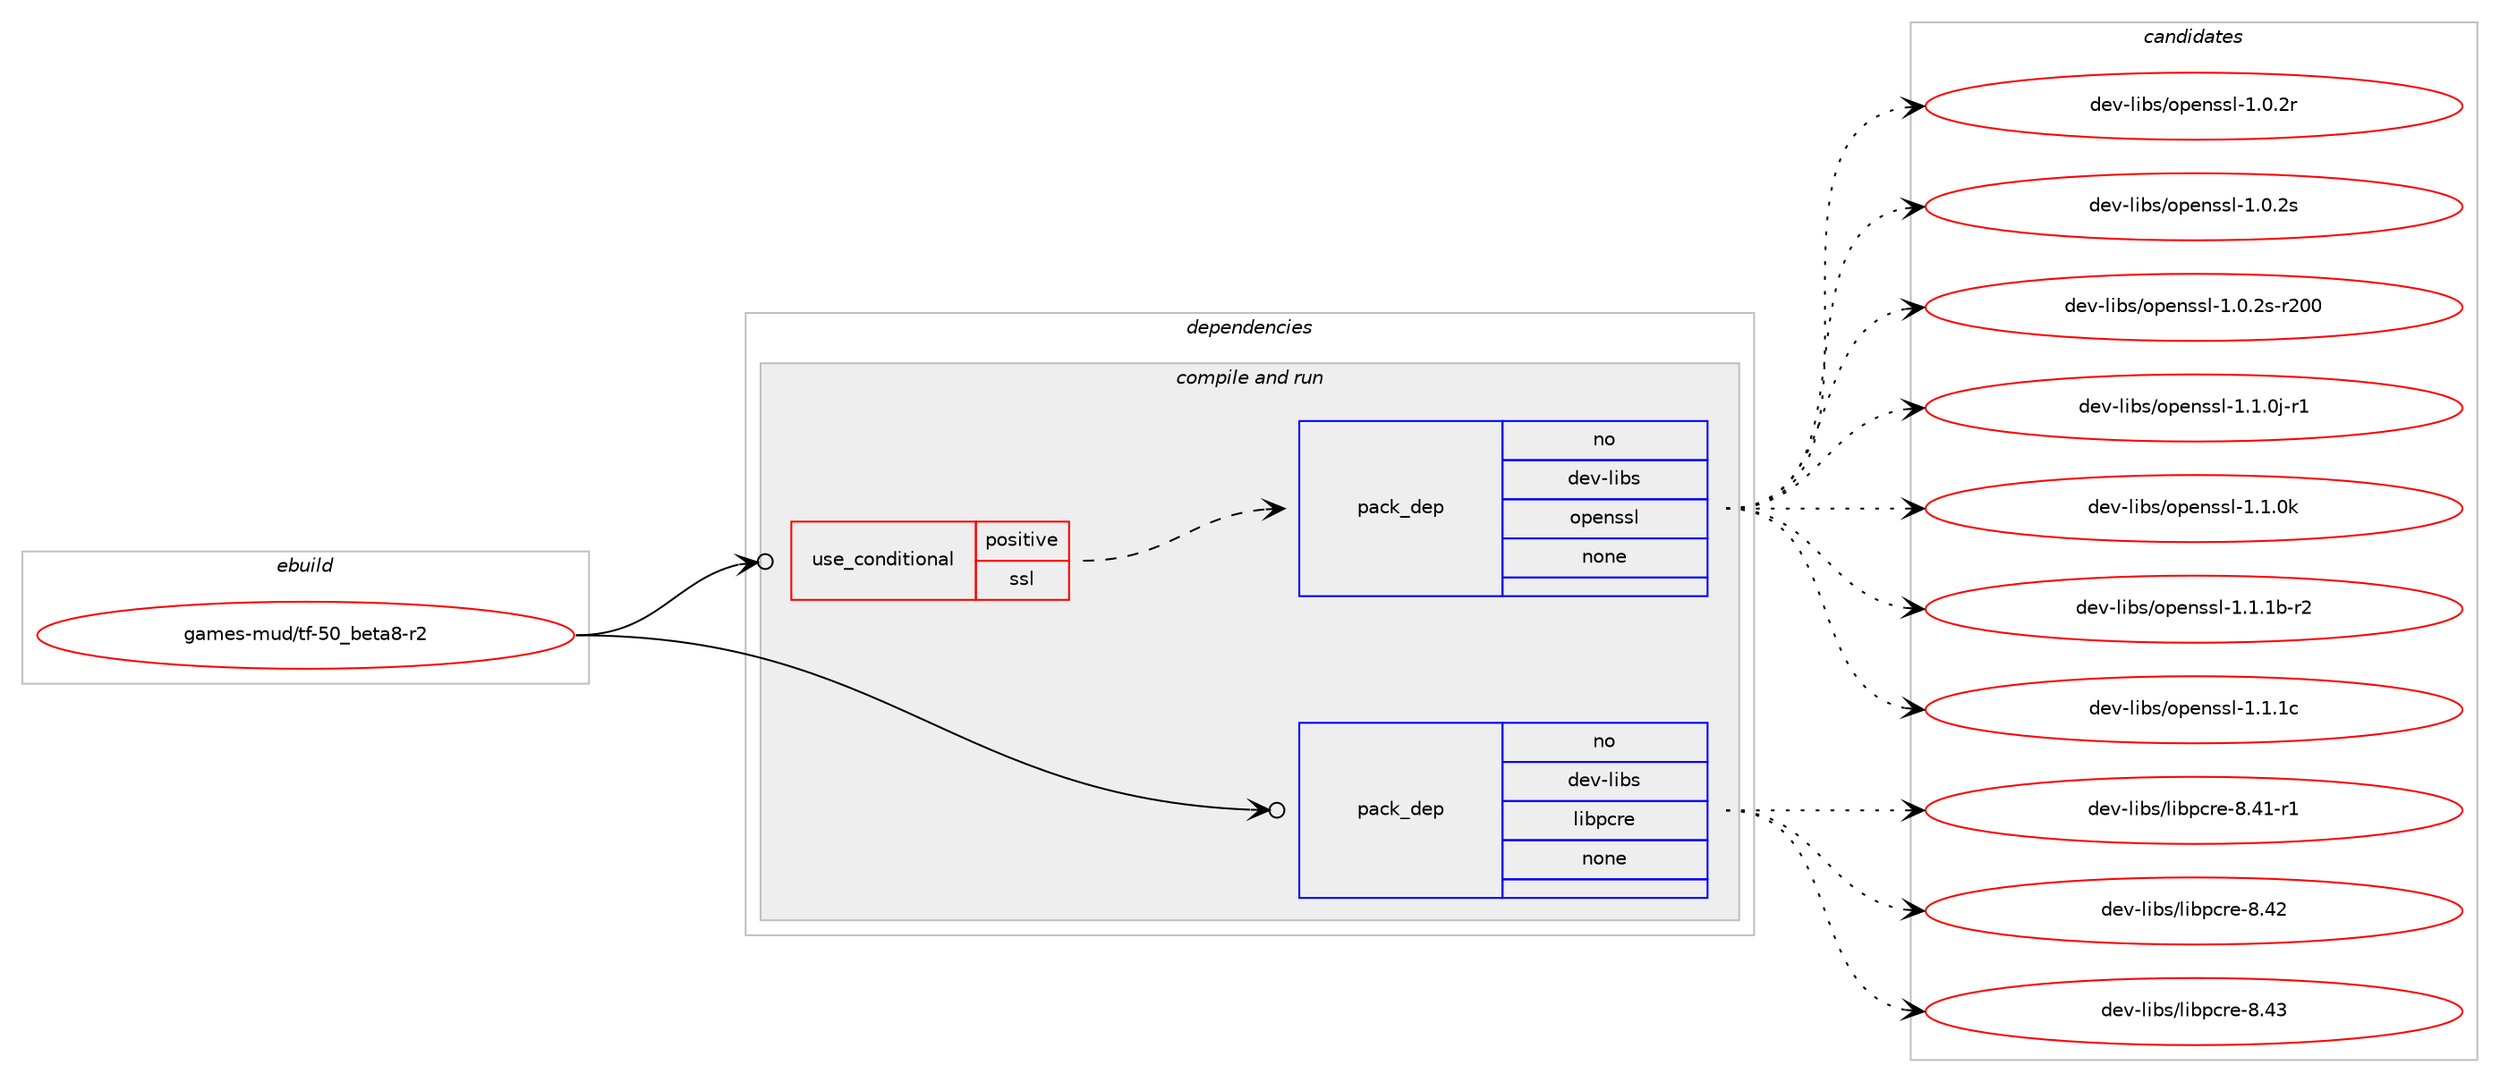 digraph prolog {

# *************
# Graph options
# *************

newrank=true;
concentrate=true;
compound=true;
graph [rankdir=LR,fontname=Helvetica,fontsize=10,ranksep=1.5];#, ranksep=2.5, nodesep=0.2];
edge  [arrowhead=vee];
node  [fontname=Helvetica,fontsize=10];

# **********
# The ebuild
# **********

subgraph cluster_leftcol {
color=gray;
rank=same;
label=<<i>ebuild</i>>;
id [label="games-mud/tf-50_beta8-r2", color=red, width=4, href="../games-mud/tf-50_beta8-r2.svg"];
}

# ****************
# The dependencies
# ****************

subgraph cluster_midcol {
color=gray;
label=<<i>dependencies</i>>;
subgraph cluster_compile {
fillcolor="#eeeeee";
style=filled;
label=<<i>compile</i>>;
}
subgraph cluster_compileandrun {
fillcolor="#eeeeee";
style=filled;
label=<<i>compile and run</i>>;
subgraph cond33 {
dependency620 [label=<<TABLE BORDER="0" CELLBORDER="1" CELLSPACING="0" CELLPADDING="4"><TR><TD ROWSPAN="3" CELLPADDING="10">use_conditional</TD></TR><TR><TD>positive</TD></TR><TR><TD>ssl</TD></TR></TABLE>>, shape=none, color=red];
subgraph pack582 {
dependency621 [label=<<TABLE BORDER="0" CELLBORDER="1" CELLSPACING="0" CELLPADDING="4" WIDTH="220"><TR><TD ROWSPAN="6" CELLPADDING="30">pack_dep</TD></TR><TR><TD WIDTH="110">no</TD></TR><TR><TD>dev-libs</TD></TR><TR><TD>openssl</TD></TR><TR><TD>none</TD></TR><TR><TD></TD></TR></TABLE>>, shape=none, color=blue];
}
dependency620:e -> dependency621:w [weight=20,style="dashed",arrowhead="vee"];
}
id:e -> dependency620:w [weight=20,style="solid",arrowhead="odotvee"];
subgraph pack583 {
dependency622 [label=<<TABLE BORDER="0" CELLBORDER="1" CELLSPACING="0" CELLPADDING="4" WIDTH="220"><TR><TD ROWSPAN="6" CELLPADDING="30">pack_dep</TD></TR><TR><TD WIDTH="110">no</TD></TR><TR><TD>dev-libs</TD></TR><TR><TD>libpcre</TD></TR><TR><TD>none</TD></TR><TR><TD></TD></TR></TABLE>>, shape=none, color=blue];
}
id:e -> dependency622:w [weight=20,style="solid",arrowhead="odotvee"];
}
subgraph cluster_run {
fillcolor="#eeeeee";
style=filled;
label=<<i>run</i>>;
}
}

# **************
# The candidates
# **************

subgraph cluster_choices {
rank=same;
color=gray;
label=<<i>candidates</i>>;

subgraph choice582 {
color=black;
nodesep=1;
choice100101118451081059811547111112101110115115108454946484650114 [label="dev-libs/openssl-1.0.2r", color=red, width=4,href="../dev-libs/openssl-1.0.2r.svg"];
choice100101118451081059811547111112101110115115108454946484650115 [label="dev-libs/openssl-1.0.2s", color=red, width=4,href="../dev-libs/openssl-1.0.2s.svg"];
choice10010111845108105981154711111210111011511510845494648465011545114504848 [label="dev-libs/openssl-1.0.2s-r200", color=red, width=4,href="../dev-libs/openssl-1.0.2s-r200.svg"];
choice1001011184510810598115471111121011101151151084549464946481064511449 [label="dev-libs/openssl-1.1.0j-r1", color=red, width=4,href="../dev-libs/openssl-1.1.0j-r1.svg"];
choice100101118451081059811547111112101110115115108454946494648107 [label="dev-libs/openssl-1.1.0k", color=red, width=4,href="../dev-libs/openssl-1.1.0k.svg"];
choice100101118451081059811547111112101110115115108454946494649984511450 [label="dev-libs/openssl-1.1.1b-r2", color=red, width=4,href="../dev-libs/openssl-1.1.1b-r2.svg"];
choice10010111845108105981154711111210111011511510845494649464999 [label="dev-libs/openssl-1.1.1c", color=red, width=4,href="../dev-libs/openssl-1.1.1c.svg"];
dependency621:e -> choice100101118451081059811547111112101110115115108454946484650114:w [style=dotted,weight="100"];
dependency621:e -> choice100101118451081059811547111112101110115115108454946484650115:w [style=dotted,weight="100"];
dependency621:e -> choice10010111845108105981154711111210111011511510845494648465011545114504848:w [style=dotted,weight="100"];
dependency621:e -> choice1001011184510810598115471111121011101151151084549464946481064511449:w [style=dotted,weight="100"];
dependency621:e -> choice100101118451081059811547111112101110115115108454946494648107:w [style=dotted,weight="100"];
dependency621:e -> choice100101118451081059811547111112101110115115108454946494649984511450:w [style=dotted,weight="100"];
dependency621:e -> choice10010111845108105981154711111210111011511510845494649464999:w [style=dotted,weight="100"];
}
subgraph choice583 {
color=black;
nodesep=1;
choice100101118451081059811547108105981129911410145564652494511449 [label="dev-libs/libpcre-8.41-r1", color=red, width=4,href="../dev-libs/libpcre-8.41-r1.svg"];
choice10010111845108105981154710810598112991141014556465250 [label="dev-libs/libpcre-8.42", color=red, width=4,href="../dev-libs/libpcre-8.42.svg"];
choice10010111845108105981154710810598112991141014556465251 [label="dev-libs/libpcre-8.43", color=red, width=4,href="../dev-libs/libpcre-8.43.svg"];
dependency622:e -> choice100101118451081059811547108105981129911410145564652494511449:w [style=dotted,weight="100"];
dependency622:e -> choice10010111845108105981154710810598112991141014556465250:w [style=dotted,weight="100"];
dependency622:e -> choice10010111845108105981154710810598112991141014556465251:w [style=dotted,weight="100"];
}
}

}
